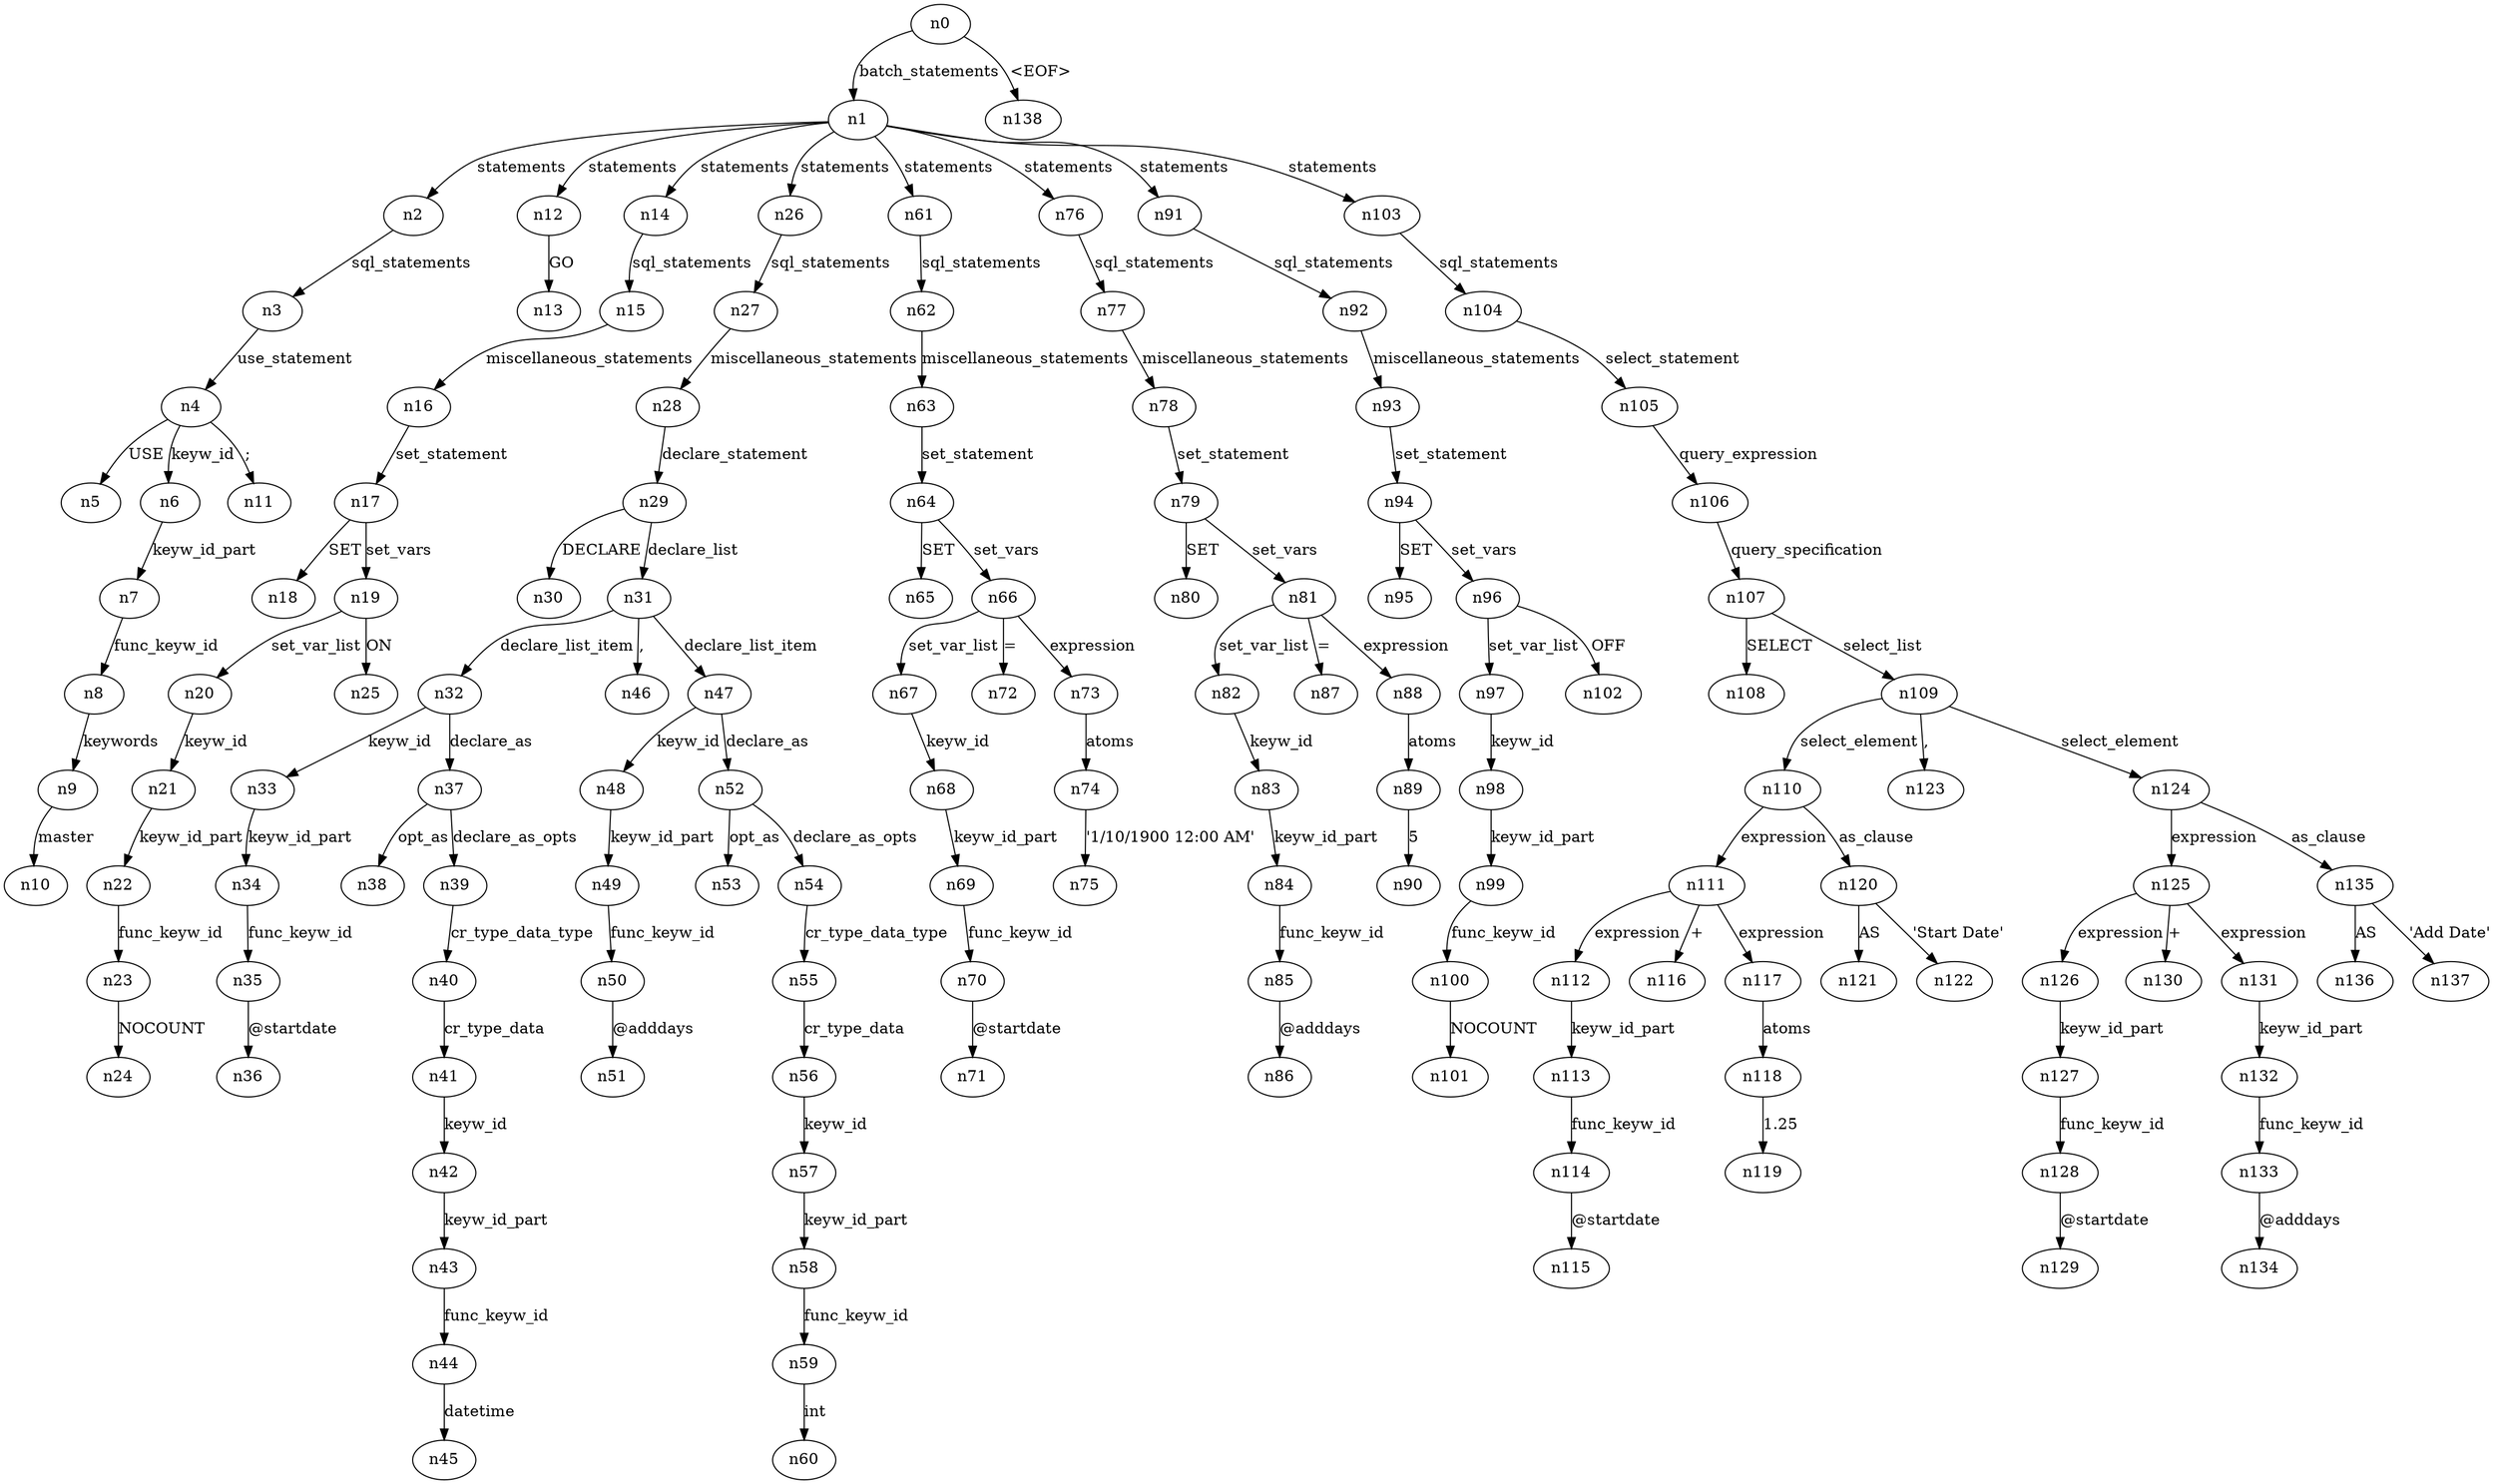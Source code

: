 digraph ParseTree {
  n0 -> n1 [label="batch_statements"];
  n1 -> n2 [label="statements"];
  n2 -> n3 [label="sql_statements"];
  n3 -> n4 [label="use_statement"];
  n4 -> n5 [label="USE"];
  n4 -> n6 [label="keyw_id"];
  n6 -> n7 [label="keyw_id_part"];
  n7 -> n8 [label="func_keyw_id"];
  n8 -> n9 [label="keywords"];
  n9 -> n10 [label="master"];
  n4 -> n11 [label=";"];
  n1 -> n12 [label="statements"];
  n12 -> n13 [label="GO"];
  n1 -> n14 [label="statements"];
  n14 -> n15 [label="sql_statements"];
  n15 -> n16 [label="miscellaneous_statements"];
  n16 -> n17 [label="set_statement"];
  n17 -> n18 [label="SET"];
  n17 -> n19 [label="set_vars"];
  n19 -> n20 [label="set_var_list"];
  n20 -> n21 [label="keyw_id"];
  n21 -> n22 [label="keyw_id_part"];
  n22 -> n23 [label="func_keyw_id"];
  n23 -> n24 [label="NOCOUNT"];
  n19 -> n25 [label="ON"];
  n1 -> n26 [label="statements"];
  n26 -> n27 [label="sql_statements"];
  n27 -> n28 [label="miscellaneous_statements"];
  n28 -> n29 [label="declare_statement"];
  n29 -> n30 [label="DECLARE"];
  n29 -> n31 [label="declare_list"];
  n31 -> n32 [label="declare_list_item"];
  n32 -> n33 [label="keyw_id"];
  n33 -> n34 [label="keyw_id_part"];
  n34 -> n35 [label="func_keyw_id"];
  n35 -> n36 [label="@startdate"];
  n32 -> n37 [label="declare_as"];
  n37 -> n38 [label="opt_as"];
  n37 -> n39 [label="declare_as_opts"];
  n39 -> n40 [label="cr_type_data_type"];
  n40 -> n41 [label="cr_type_data"];
  n41 -> n42 [label="keyw_id"];
  n42 -> n43 [label="keyw_id_part"];
  n43 -> n44 [label="func_keyw_id"];
  n44 -> n45 [label="datetime"];
  n31 -> n46 [label=","];
  n31 -> n47 [label="declare_list_item"];
  n47 -> n48 [label="keyw_id"];
  n48 -> n49 [label="keyw_id_part"];
  n49 -> n50 [label="func_keyw_id"];
  n50 -> n51 [label="@adddays"];
  n47 -> n52 [label="declare_as"];
  n52 -> n53 [label="opt_as"];
  n52 -> n54 [label="declare_as_opts"];
  n54 -> n55 [label="cr_type_data_type"];
  n55 -> n56 [label="cr_type_data"];
  n56 -> n57 [label="keyw_id"];
  n57 -> n58 [label="keyw_id_part"];
  n58 -> n59 [label="func_keyw_id"];
  n59 -> n60 [label="int"];
  n1 -> n61 [label="statements"];
  n61 -> n62 [label="sql_statements"];
  n62 -> n63 [label="miscellaneous_statements"];
  n63 -> n64 [label="set_statement"];
  n64 -> n65 [label="SET"];
  n64 -> n66 [label="set_vars"];
  n66 -> n67 [label="set_var_list"];
  n67 -> n68 [label="keyw_id"];
  n68 -> n69 [label="keyw_id_part"];
  n69 -> n70 [label="func_keyw_id"];
  n70 -> n71 [label="@startdate"];
  n66 -> n72 [label="="];
  n66 -> n73 [label="expression"];
  n73 -> n74 [label="atoms"];
  n74 -> n75 [label="'1/10/1900 12:00 AM'"];
  n1 -> n76 [label="statements"];
  n76 -> n77 [label="sql_statements"];
  n77 -> n78 [label="miscellaneous_statements"];
  n78 -> n79 [label="set_statement"];
  n79 -> n80 [label="SET"];
  n79 -> n81 [label="set_vars"];
  n81 -> n82 [label="set_var_list"];
  n82 -> n83 [label="keyw_id"];
  n83 -> n84 [label="keyw_id_part"];
  n84 -> n85 [label="func_keyw_id"];
  n85 -> n86 [label="@adddays"];
  n81 -> n87 [label="="];
  n81 -> n88 [label="expression"];
  n88 -> n89 [label="atoms"];
  n89 -> n90 [label="5"];
  n1 -> n91 [label="statements"];
  n91 -> n92 [label="sql_statements"];
  n92 -> n93 [label="miscellaneous_statements"];
  n93 -> n94 [label="set_statement"];
  n94 -> n95 [label="SET"];
  n94 -> n96 [label="set_vars"];
  n96 -> n97 [label="set_var_list"];
  n97 -> n98 [label="keyw_id"];
  n98 -> n99 [label="keyw_id_part"];
  n99 -> n100 [label="func_keyw_id"];
  n100 -> n101 [label="NOCOUNT"];
  n96 -> n102 [label="OFF"];
  n1 -> n103 [label="statements"];
  n103 -> n104 [label="sql_statements"];
  n104 -> n105 [label="select_statement"];
  n105 -> n106 [label="query_expression"];
  n106 -> n107 [label="query_specification"];
  n107 -> n108 [label="SELECT"];
  n107 -> n109 [label="select_list"];
  n109 -> n110 [label="select_element"];
  n110 -> n111 [label="expression"];
  n111 -> n112 [label="expression"];
  n112 -> n113 [label="keyw_id_part"];
  n113 -> n114 [label="func_keyw_id"];
  n114 -> n115 [label="@startdate"];
  n111 -> n116 [label="+"];
  n111 -> n117 [label="expression"];
  n117 -> n118 [label="atoms"];
  n118 -> n119 [label="1.25"];
  n110 -> n120 [label="as_clause"];
  n120 -> n121 [label="AS"];
  n120 -> n122 [label="'Start Date'"];
  n109 -> n123 [label=","];
  n109 -> n124 [label="select_element"];
  n124 -> n125 [label="expression"];
  n125 -> n126 [label="expression"];
  n126 -> n127 [label="keyw_id_part"];
  n127 -> n128 [label="func_keyw_id"];
  n128 -> n129 [label="@startdate"];
  n125 -> n130 [label="+"];
  n125 -> n131 [label="expression"];
  n131 -> n132 [label="keyw_id_part"];
  n132 -> n133 [label="func_keyw_id"];
  n133 -> n134 [label="@adddays"];
  n124 -> n135 [label="as_clause"];
  n135 -> n136 [label="AS"];
  n135 -> n137 [label="'Add Date'"];
  n0 -> n138 [label="<EOF>"];
}
